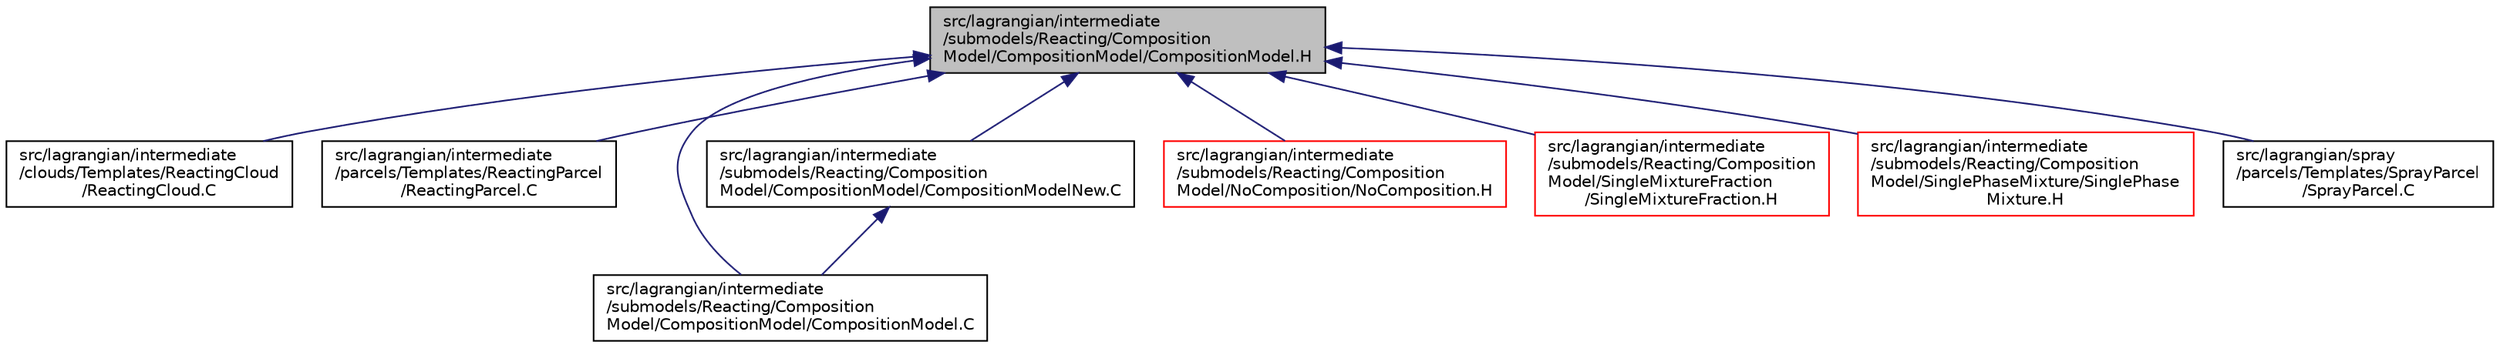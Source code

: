digraph "src/lagrangian/intermediate/submodels/Reacting/CompositionModel/CompositionModel/CompositionModel.H"
{
  bgcolor="transparent";
  edge [fontname="Helvetica",fontsize="10",labelfontname="Helvetica",labelfontsize="10"];
  node [fontname="Helvetica",fontsize="10",shape=record];
  Node340 [label="src/lagrangian/intermediate\l/submodels/Reacting/Composition\lModel/CompositionModel/CompositionModel.H",height=0.2,width=0.4,color="black", fillcolor="grey75", style="filled", fontcolor="black"];
  Node340 -> Node341 [dir="back",color="midnightblue",fontsize="10",style="solid",fontname="Helvetica"];
  Node341 [label="src/lagrangian/intermediate\l/clouds/Templates/ReactingCloud\l/ReactingCloud.C",height=0.2,width=0.4,color="black",URL="$a05894.html"];
  Node340 -> Node342 [dir="back",color="midnightblue",fontsize="10",style="solid",fontname="Helvetica"];
  Node342 [label="src/lagrangian/intermediate\l/parcels/Templates/ReactingParcel\l/ReactingParcel.C",height=0.2,width=0.4,color="black",URL="$a06158.html"];
  Node340 -> Node343 [dir="back",color="midnightblue",fontsize="10",style="solid",fontname="Helvetica"];
  Node343 [label="src/lagrangian/intermediate\l/submodels/Reacting/Composition\lModel/CompositionModel/CompositionModel.C",height=0.2,width=0.4,color="black",URL="$a06848.html"];
  Node340 -> Node344 [dir="back",color="midnightblue",fontsize="10",style="solid",fontname="Helvetica"];
  Node344 [label="src/lagrangian/intermediate\l/submodels/Reacting/Composition\lModel/CompositionModel/CompositionModelNew.C",height=0.2,width=0.4,color="black",URL="$a06854.html"];
  Node344 -> Node343 [dir="back",color="midnightblue",fontsize="10",style="solid",fontname="Helvetica"];
  Node340 -> Node345 [dir="back",color="midnightblue",fontsize="10",style="solid",fontname="Helvetica"];
  Node345 [label="src/lagrangian/intermediate\l/submodels/Reacting/Composition\lModel/NoComposition/NoComposition.H",height=0.2,width=0.4,color="red",URL="$a06860.html"];
  Node340 -> Node352 [dir="back",color="midnightblue",fontsize="10",style="solid",fontname="Helvetica"];
  Node352 [label="src/lagrangian/intermediate\l/submodels/Reacting/Composition\lModel/SingleMixtureFraction\l/SingleMixtureFraction.H",height=0.2,width=0.4,color="red",URL="$a06866.html"];
  Node340 -> Node354 [dir="back",color="midnightblue",fontsize="10",style="solid",fontname="Helvetica"];
  Node354 [label="src/lagrangian/intermediate\l/submodels/Reacting/Composition\lModel/SinglePhaseMixture/SinglePhase\lMixture.H",height=0.2,width=0.4,color="red",URL="$a06872.html"];
  Node340 -> Node356 [dir="back",color="midnightblue",fontsize="10",style="solid",fontname="Helvetica"];
  Node356 [label="src/lagrangian/spray\l/parcels/Templates/SprayParcel\l/SprayParcel.C",height=0.2,width=0.4,color="black",URL="$a07370.html"];
}
